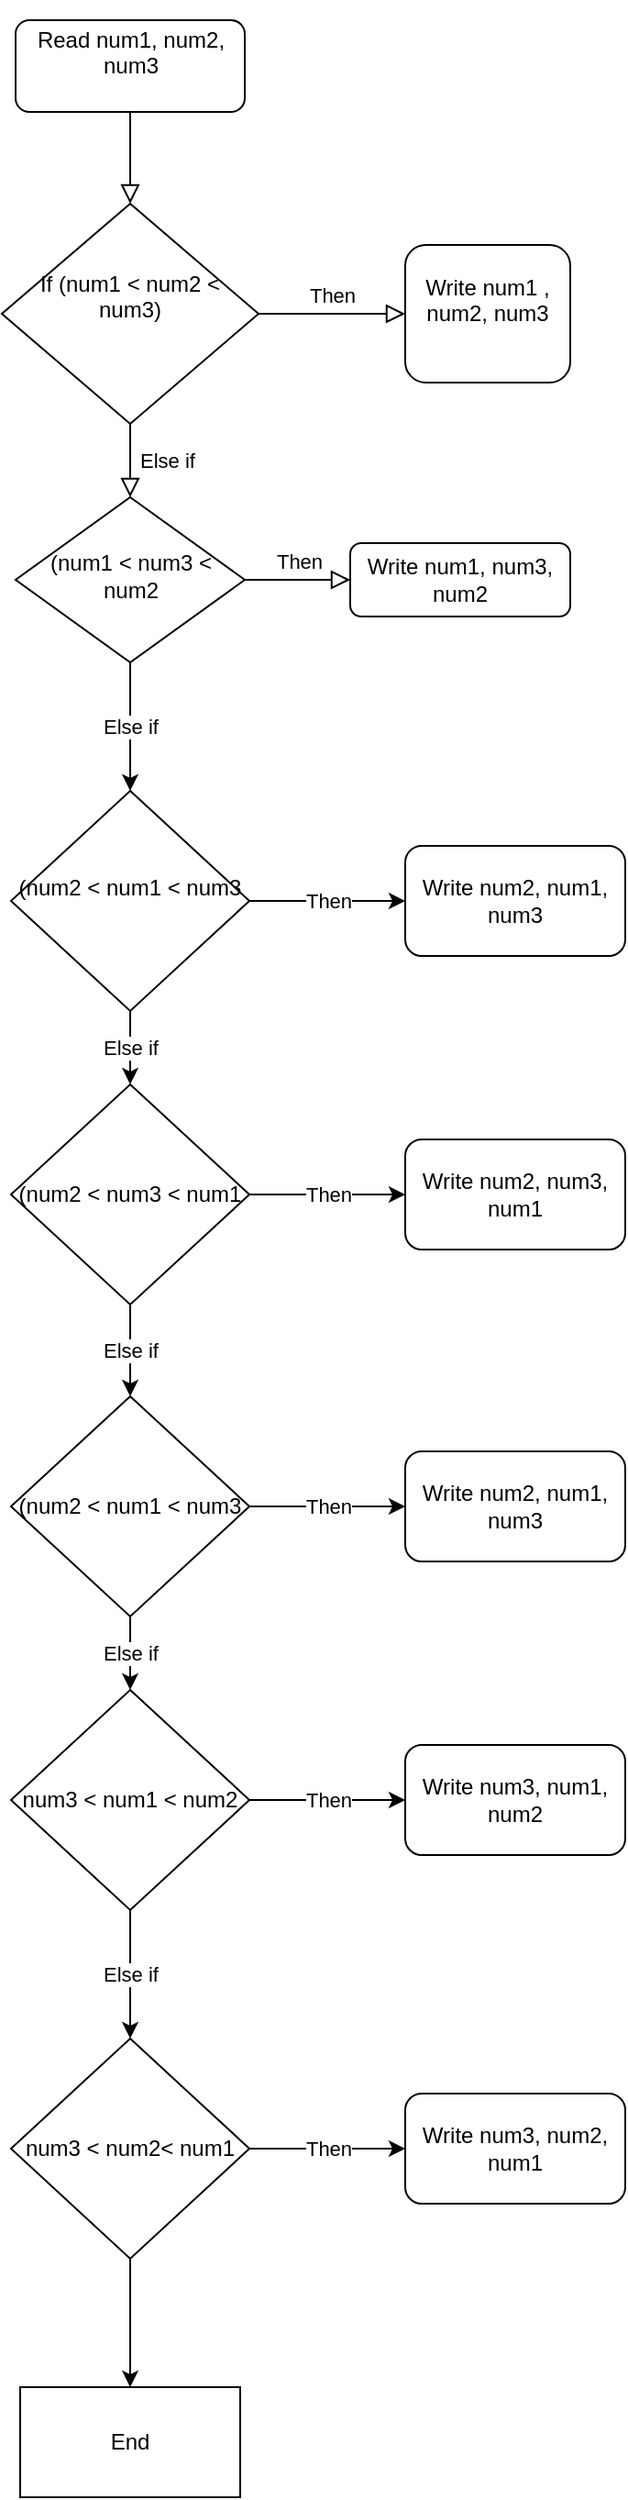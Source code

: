 <mxfile version="18.0.3" type="github">
  <diagram id="C5RBs43oDa-KdzZeNtuy" name="Page-1">
    <mxGraphModel dx="782" dy="1683" grid="1" gridSize="10" guides="1" tooltips="1" connect="1" arrows="1" fold="1" page="1" pageScale="1" pageWidth="827" pageHeight="1169" math="0" shadow="0">
      <root>
        <mxCell id="WIyWlLk6GJQsqaUBKTNV-0" />
        <mxCell id="WIyWlLk6GJQsqaUBKTNV-1" parent="WIyWlLk6GJQsqaUBKTNV-0" />
        <mxCell id="WIyWlLk6GJQsqaUBKTNV-2" value="" style="rounded=0;html=1;jettySize=auto;orthogonalLoop=1;fontSize=11;endArrow=block;endFill=0;endSize=8;strokeWidth=1;shadow=0;labelBackgroundColor=none;edgeStyle=orthogonalEdgeStyle;" parent="WIyWlLk6GJQsqaUBKTNV-1" source="WIyWlLk6GJQsqaUBKTNV-3" target="WIyWlLk6GJQsqaUBKTNV-6" edge="1">
          <mxGeometry relative="1" as="geometry" />
        </mxCell>
        <mxCell id="WIyWlLk6GJQsqaUBKTNV-3" value="&#xa;Read num1, num2, num3&#xa;&#xa;" style="rounded=1;whiteSpace=wrap;html=1;fontSize=12;glass=0;strokeWidth=1;shadow=0;" parent="WIyWlLk6GJQsqaUBKTNV-1" vertex="1">
          <mxGeometry x="167.5" y="-30" width="125" height="50" as="geometry" />
        </mxCell>
        <mxCell id="WIyWlLk6GJQsqaUBKTNV-4" value="Else if" style="rounded=0;html=1;jettySize=auto;orthogonalLoop=1;fontSize=11;endArrow=block;endFill=0;endSize=8;strokeWidth=1;shadow=0;labelBackgroundColor=none;edgeStyle=orthogonalEdgeStyle;" parent="WIyWlLk6GJQsqaUBKTNV-1" source="WIyWlLk6GJQsqaUBKTNV-6" target="WIyWlLk6GJQsqaUBKTNV-10" edge="1">
          <mxGeometry y="20" relative="1" as="geometry">
            <mxPoint as="offset" />
          </mxGeometry>
        </mxCell>
        <mxCell id="WIyWlLk6GJQsqaUBKTNV-5" value="Then" style="edgeStyle=orthogonalEdgeStyle;rounded=0;html=1;jettySize=auto;orthogonalLoop=1;fontSize=11;endArrow=block;endFill=0;endSize=8;strokeWidth=1;shadow=0;labelBackgroundColor=none;" parent="WIyWlLk6GJQsqaUBKTNV-1" source="WIyWlLk6GJQsqaUBKTNV-6" target="WIyWlLk6GJQsqaUBKTNV-7" edge="1">
          <mxGeometry y="10" relative="1" as="geometry">
            <mxPoint as="offset" />
          </mxGeometry>
        </mxCell>
        <mxCell id="WIyWlLk6GJQsqaUBKTNV-6" value="&#xa;If (num1 &amp;lt; num2 &amp;lt; num3)&#xa;&#xa;" style="rhombus;whiteSpace=wrap;html=1;shadow=0;fontFamily=Helvetica;fontSize=12;align=center;strokeWidth=1;spacing=6;spacingTop=-4;" parent="WIyWlLk6GJQsqaUBKTNV-1" vertex="1">
          <mxGeometry x="160" y="70" width="140" height="120" as="geometry" />
        </mxCell>
        <mxCell id="WIyWlLk6GJQsqaUBKTNV-7" value="&#xa;Write num1 , num2, num3&#xa;&#xa;" style="rounded=1;whiteSpace=wrap;html=1;fontSize=12;glass=0;strokeWidth=1;shadow=0;direction=south;" parent="WIyWlLk6GJQsqaUBKTNV-1" vertex="1">
          <mxGeometry x="380" y="92.5" width="90" height="75" as="geometry" />
        </mxCell>
        <mxCell id="WIyWlLk6GJQsqaUBKTNV-9" value="Then" style="edgeStyle=orthogonalEdgeStyle;rounded=0;html=1;jettySize=auto;orthogonalLoop=1;fontSize=11;endArrow=block;endFill=0;endSize=8;strokeWidth=1;shadow=0;labelBackgroundColor=none;" parent="WIyWlLk6GJQsqaUBKTNV-1" source="WIyWlLk6GJQsqaUBKTNV-10" target="WIyWlLk6GJQsqaUBKTNV-12" edge="1">
          <mxGeometry y="10" relative="1" as="geometry">
            <mxPoint as="offset" />
          </mxGeometry>
        </mxCell>
        <mxCell id="qwRNPKdH-XCy-J3ALvRD-5" value="Else if" style="edgeStyle=orthogonalEdgeStyle;rounded=0;orthogonalLoop=1;jettySize=auto;html=1;" edge="1" parent="WIyWlLk6GJQsqaUBKTNV-1" source="WIyWlLk6GJQsqaUBKTNV-10" target="qwRNPKdH-XCy-J3ALvRD-1">
          <mxGeometry relative="1" as="geometry" />
        </mxCell>
        <mxCell id="WIyWlLk6GJQsqaUBKTNV-10" value="(num1 &amp;lt; num3 &amp;lt; num2" style="rhombus;whiteSpace=wrap;html=1;shadow=0;fontFamily=Helvetica;fontSize=12;align=center;strokeWidth=1;spacing=6;spacingTop=-4;" parent="WIyWlLk6GJQsqaUBKTNV-1" vertex="1">
          <mxGeometry x="167.5" y="230" width="125" height="90" as="geometry" />
        </mxCell>
        <mxCell id="WIyWlLk6GJQsqaUBKTNV-12" value="Write num1, num3, num2" style="rounded=1;whiteSpace=wrap;html=1;fontSize=12;glass=0;strokeWidth=1;shadow=0;" parent="WIyWlLk6GJQsqaUBKTNV-1" vertex="1">
          <mxGeometry x="350" y="255" width="120" height="40" as="geometry" />
        </mxCell>
        <mxCell id="qwRNPKdH-XCy-J3ALvRD-0" style="edgeStyle=orthogonalEdgeStyle;rounded=0;orthogonalLoop=1;jettySize=auto;html=1;exitX=0.5;exitY=1;exitDx=0;exitDy=0;" edge="1" parent="WIyWlLk6GJQsqaUBKTNV-1" source="WIyWlLk6GJQsqaUBKTNV-3" target="WIyWlLk6GJQsqaUBKTNV-3">
          <mxGeometry relative="1" as="geometry" />
        </mxCell>
        <mxCell id="qwRNPKdH-XCy-J3ALvRD-7" value="Else if" style="edgeStyle=orthogonalEdgeStyle;rounded=0;orthogonalLoop=1;jettySize=auto;html=1;" edge="1" parent="WIyWlLk6GJQsqaUBKTNV-1" source="qwRNPKdH-XCy-J3ALvRD-1" target="qwRNPKdH-XCy-J3ALvRD-6">
          <mxGeometry relative="1" as="geometry" />
        </mxCell>
        <mxCell id="qwRNPKdH-XCy-J3ALvRD-15" value="Then" style="edgeStyle=orthogonalEdgeStyle;rounded=0;orthogonalLoop=1;jettySize=auto;html=1;" edge="1" parent="WIyWlLk6GJQsqaUBKTNV-1" source="qwRNPKdH-XCy-J3ALvRD-1" target="qwRNPKdH-XCy-J3ALvRD-14">
          <mxGeometry relative="1" as="geometry" />
        </mxCell>
        <mxCell id="qwRNPKdH-XCy-J3ALvRD-1" value="&#xa;(num2 &amp;lt; num1 &amp;lt; num3&#xa;&#xa;" style="rhombus;whiteSpace=wrap;html=1;" vertex="1" parent="WIyWlLk6GJQsqaUBKTNV-1">
          <mxGeometry x="165" y="390" width="130" height="120" as="geometry" />
        </mxCell>
        <mxCell id="qwRNPKdH-XCy-J3ALvRD-9" value="Else if" style="edgeStyle=orthogonalEdgeStyle;rounded=0;orthogonalLoop=1;jettySize=auto;html=1;" edge="1" parent="WIyWlLk6GJQsqaUBKTNV-1" source="qwRNPKdH-XCy-J3ALvRD-6" target="qwRNPKdH-XCy-J3ALvRD-8">
          <mxGeometry relative="1" as="geometry" />
        </mxCell>
        <mxCell id="qwRNPKdH-XCy-J3ALvRD-17" value="Then" style="edgeStyle=orthogonalEdgeStyle;rounded=0;orthogonalLoop=1;jettySize=auto;html=1;" edge="1" parent="WIyWlLk6GJQsqaUBKTNV-1" source="qwRNPKdH-XCy-J3ALvRD-6" target="qwRNPKdH-XCy-J3ALvRD-16">
          <mxGeometry relative="1" as="geometry" />
        </mxCell>
        <mxCell id="qwRNPKdH-XCy-J3ALvRD-6" value="(num2 &amp;lt; num3 &amp;lt; num1" style="rhombus;whiteSpace=wrap;html=1;" vertex="1" parent="WIyWlLk6GJQsqaUBKTNV-1">
          <mxGeometry x="165" y="550" width="130" height="120" as="geometry" />
        </mxCell>
        <mxCell id="qwRNPKdH-XCy-J3ALvRD-11" value="Else if" style="edgeStyle=orthogonalEdgeStyle;rounded=0;orthogonalLoop=1;jettySize=auto;html=1;" edge="1" parent="WIyWlLk6GJQsqaUBKTNV-1" source="qwRNPKdH-XCy-J3ALvRD-8" target="qwRNPKdH-XCy-J3ALvRD-10">
          <mxGeometry relative="1" as="geometry" />
        </mxCell>
        <mxCell id="qwRNPKdH-XCy-J3ALvRD-19" value="Then" style="edgeStyle=orthogonalEdgeStyle;rounded=0;orthogonalLoop=1;jettySize=auto;html=1;" edge="1" parent="WIyWlLk6GJQsqaUBKTNV-1" source="qwRNPKdH-XCy-J3ALvRD-8" target="qwRNPKdH-XCy-J3ALvRD-18">
          <mxGeometry relative="1" as="geometry" />
        </mxCell>
        <mxCell id="qwRNPKdH-XCy-J3ALvRD-8" value="(num2 &amp;lt; num1 &amp;lt; num3" style="rhombus;whiteSpace=wrap;html=1;" vertex="1" parent="WIyWlLk6GJQsqaUBKTNV-1">
          <mxGeometry x="165" y="720" width="130" height="120" as="geometry" />
        </mxCell>
        <mxCell id="qwRNPKdH-XCy-J3ALvRD-13" value="Else if" style="edgeStyle=orthogonalEdgeStyle;rounded=0;orthogonalLoop=1;jettySize=auto;html=1;" edge="1" parent="WIyWlLk6GJQsqaUBKTNV-1" source="qwRNPKdH-XCy-J3ALvRD-10" target="qwRNPKdH-XCy-J3ALvRD-12">
          <mxGeometry relative="1" as="geometry" />
        </mxCell>
        <mxCell id="qwRNPKdH-XCy-J3ALvRD-21" value="Then" style="edgeStyle=orthogonalEdgeStyle;rounded=0;orthogonalLoop=1;jettySize=auto;html=1;" edge="1" parent="WIyWlLk6GJQsqaUBKTNV-1" source="qwRNPKdH-XCy-J3ALvRD-10" target="qwRNPKdH-XCy-J3ALvRD-20">
          <mxGeometry relative="1" as="geometry" />
        </mxCell>
        <mxCell id="qwRNPKdH-XCy-J3ALvRD-10" value="num3 &amp;lt; num1 &amp;lt; num2" style="rhombus;whiteSpace=wrap;html=1;" vertex="1" parent="WIyWlLk6GJQsqaUBKTNV-1">
          <mxGeometry x="165" y="880" width="130" height="120" as="geometry" />
        </mxCell>
        <mxCell id="qwRNPKdH-XCy-J3ALvRD-23" value="Then" style="edgeStyle=orthogonalEdgeStyle;rounded=0;orthogonalLoop=1;jettySize=auto;html=1;" edge="1" parent="WIyWlLk6GJQsqaUBKTNV-1" source="qwRNPKdH-XCy-J3ALvRD-12" target="qwRNPKdH-XCy-J3ALvRD-22">
          <mxGeometry relative="1" as="geometry" />
        </mxCell>
        <mxCell id="qwRNPKdH-XCy-J3ALvRD-25" value="" style="edgeStyle=orthogonalEdgeStyle;rounded=0;orthogonalLoop=1;jettySize=auto;html=1;" edge="1" parent="WIyWlLk6GJQsqaUBKTNV-1" source="qwRNPKdH-XCy-J3ALvRD-12" target="qwRNPKdH-XCy-J3ALvRD-24">
          <mxGeometry relative="1" as="geometry" />
        </mxCell>
        <mxCell id="qwRNPKdH-XCy-J3ALvRD-12" value="num3 &amp;lt; num2&amp;lt; num1" style="rhombus;whiteSpace=wrap;html=1;" vertex="1" parent="WIyWlLk6GJQsqaUBKTNV-1">
          <mxGeometry x="165" y="1070" width="130" height="120" as="geometry" />
        </mxCell>
        <mxCell id="qwRNPKdH-XCy-J3ALvRD-14" value="Write num2, num1, num3" style="rounded=1;whiteSpace=wrap;html=1;" vertex="1" parent="WIyWlLk6GJQsqaUBKTNV-1">
          <mxGeometry x="380" y="420" width="120" height="60" as="geometry" />
        </mxCell>
        <mxCell id="qwRNPKdH-XCy-J3ALvRD-16" value="Write num2, num3, num1" style="rounded=1;whiteSpace=wrap;html=1;" vertex="1" parent="WIyWlLk6GJQsqaUBKTNV-1">
          <mxGeometry x="380" y="580" width="120" height="60" as="geometry" />
        </mxCell>
        <mxCell id="qwRNPKdH-XCy-J3ALvRD-18" value="Write num2, num1, num3" style="rounded=1;whiteSpace=wrap;html=1;" vertex="1" parent="WIyWlLk6GJQsqaUBKTNV-1">
          <mxGeometry x="380" y="750" width="120" height="60" as="geometry" />
        </mxCell>
        <mxCell id="qwRNPKdH-XCy-J3ALvRD-20" value="&lt;span style=&quot;&quot;&gt;Write num3, num1, num2&lt;/span&gt;" style="rounded=1;whiteSpace=wrap;html=1;" vertex="1" parent="WIyWlLk6GJQsqaUBKTNV-1">
          <mxGeometry x="380" y="910" width="120" height="60" as="geometry" />
        </mxCell>
        <mxCell id="qwRNPKdH-XCy-J3ALvRD-22" value="&lt;span style=&quot;&quot;&gt;Write num3, num2, num1&lt;/span&gt;" style="rounded=1;whiteSpace=wrap;html=1;" vertex="1" parent="WIyWlLk6GJQsqaUBKTNV-1">
          <mxGeometry x="380" y="1100" width="120" height="60" as="geometry" />
        </mxCell>
        <mxCell id="qwRNPKdH-XCy-J3ALvRD-24" value="End" style="whiteSpace=wrap;html=1;" vertex="1" parent="WIyWlLk6GJQsqaUBKTNV-1">
          <mxGeometry x="170" y="1260" width="120" height="60" as="geometry" />
        </mxCell>
      </root>
    </mxGraphModel>
  </diagram>
</mxfile>
